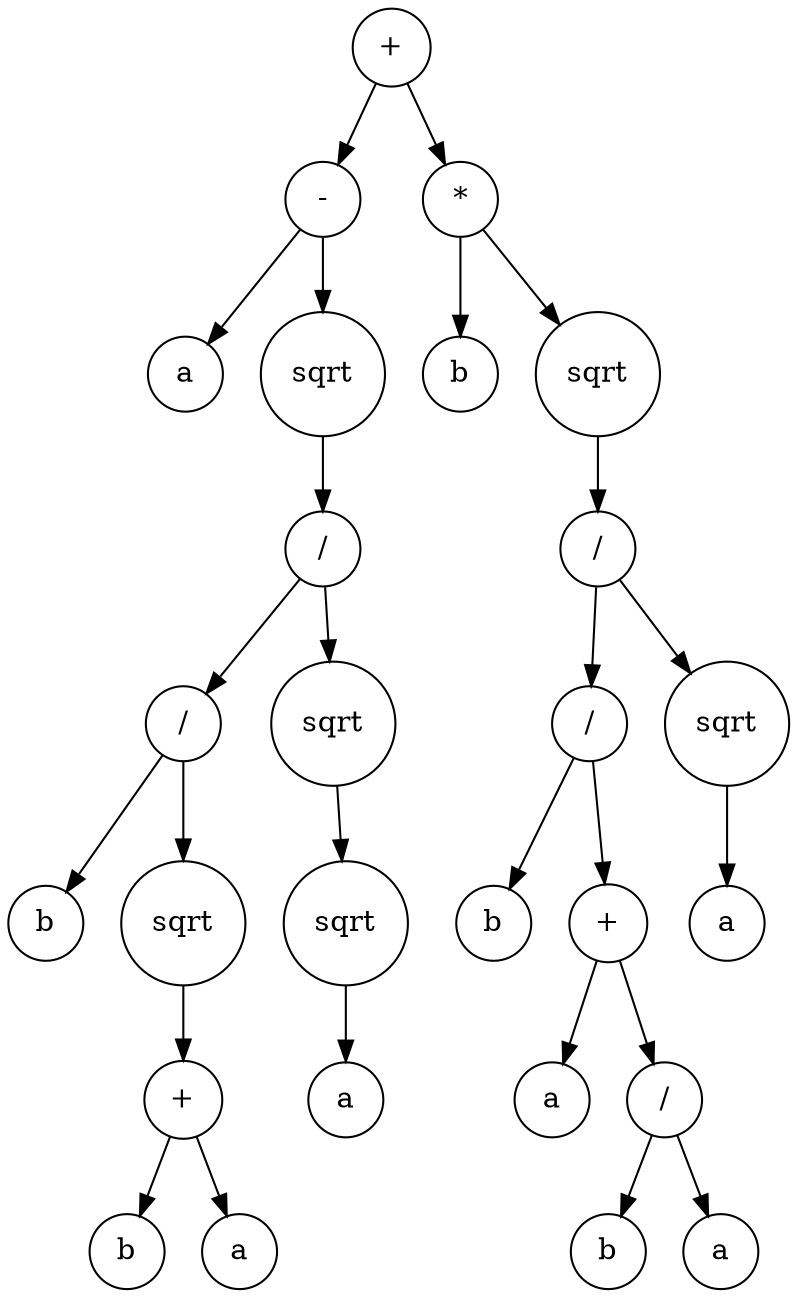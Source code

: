 digraph g {
graph [ordering=out];
node [shape=circle];
n[label = "+"];
n0[label = "-"];
n00[label = "a"];
n0 -> n00;
n01[label = "sqrt"];
n010[label = "/"];
n0100[label = "/"];
n01000[label = "b"];
n0100 -> n01000;
n01001[label = "sqrt"];
n010010[label = "+"];
n0100100[label = "b"];
n010010 -> n0100100;
n0100101[label = "a"];
n010010 -> n0100101;
n01001 -> n010010;
n0100 -> n01001;
n010 -> n0100;
n0101[label = "sqrt"];
n01010[label = "sqrt"];
n010100[label = "a"];
n01010 -> n010100;
n0101 -> n01010;
n010 -> n0101;
n01 -> n010;
n0 -> n01;
n -> n0;
n1[label = "*"];
n10[label = "b"];
n1 -> n10;
n11[label = "sqrt"];
n110[label = "/"];
n1100[label = "/"];
n11000[label = "b"];
n1100 -> n11000;
n11001[label = "+"];
n110010[label = "a"];
n11001 -> n110010;
n110011[label = "/"];
n1100110[label = "b"];
n110011 -> n1100110;
n1100111[label = "a"];
n110011 -> n1100111;
n11001 -> n110011;
n1100 -> n11001;
n110 -> n1100;
n1101[label = "sqrt"];
n11010[label = "a"];
n1101 -> n11010;
n110 -> n1101;
n11 -> n110;
n1 -> n11;
n -> n1;
}
